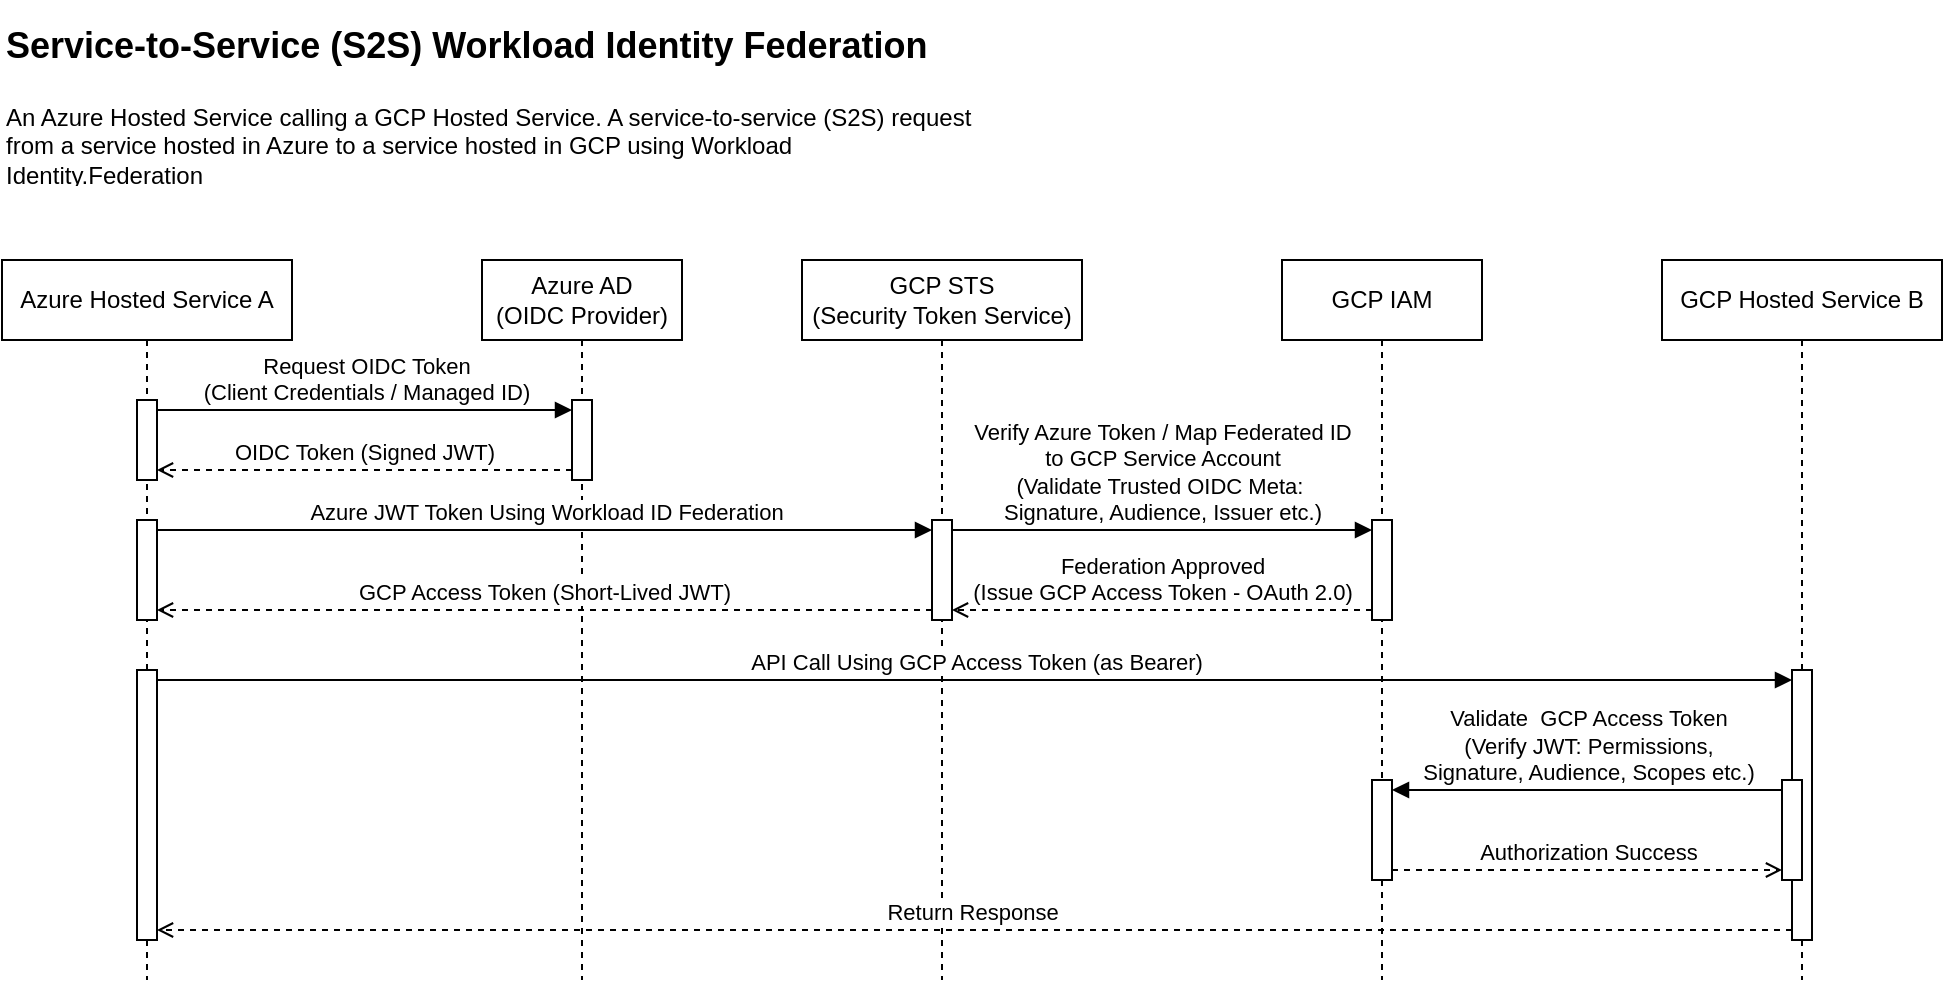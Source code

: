 <mxfile version="28.0.7">
  <diagram name="Page-1" id="HJvJs6pYMaRayR3DsgE3">
    <mxGraphModel dx="1426" dy="725" grid="1" gridSize="10" guides="1" tooltips="1" connect="1" arrows="1" fold="1" page="1" pageScale="1" pageWidth="1100" pageHeight="850" background="#ffffff" math="0" shadow="0">
      <root>
        <mxCell id="0" />
        <mxCell id="1" parent="0" />
        <mxCell id="IfX35u8cwS3Jkw4mED-J-1" value="Azure Hosted Service A" style="shape=umlLifeline;whiteSpace=wrap;html=1;container=1;dropTarget=0;collapsible=0;recursiveResize=0;outlineConnect=0;portConstraint=eastwest;newEdgeStyle={&quot;curved&quot;:0,&quot;rounded&quot;:0};points=[[0,0,0,0,5],[0,1,0,0,-5],[1,0,0,0,5],[1,1,0,0,-5]];perimeter=rectanglePerimeter;targetShapes=umlLifeline;participant=label;" parent="1" vertex="1">
          <mxGeometry x="40" y="160" width="145" height="360" as="geometry" />
        </mxCell>
        <mxCell id="IfX35u8cwS3Jkw4mED-J-7" value="" style="html=1;points=[[0,0,0,0,5],[0,1,0,0,-5],[1,0,0,0,5],[1,1,0,0,-5]];perimeter=orthogonalPerimeter;outlineConnect=0;targetShapes=umlLifeline;portConstraint=eastwest;newEdgeStyle={&quot;curved&quot;:0,&quot;rounded&quot;:0};" parent="IfX35u8cwS3Jkw4mED-J-1" vertex="1">
          <mxGeometry x="67.5" y="70" width="10" height="40" as="geometry" />
        </mxCell>
        <mxCell id="IfX35u8cwS3Jkw4mED-J-24" value="" style="html=1;points=[[0,0,0,0,5],[0,1,0,0,-5],[1,0,0,0,5],[1,1,0,0,-5]];perimeter=orthogonalPerimeter;outlineConnect=0;targetShapes=umlLifeline;portConstraint=eastwest;newEdgeStyle={&quot;curved&quot;:0,&quot;rounded&quot;:0};" parent="IfX35u8cwS3Jkw4mED-J-1" vertex="1">
          <mxGeometry x="67.5" y="130" width="10" height="50" as="geometry" />
        </mxCell>
        <mxCell id="IfX35u8cwS3Jkw4mED-J-35" value="" style="html=1;points=[[0,0,0,0,5],[0,1,0,0,-5],[1,0,0,0,5],[1,1,0,0,-5]];perimeter=orthogonalPerimeter;outlineConnect=0;targetShapes=umlLifeline;portConstraint=eastwest;newEdgeStyle={&quot;curved&quot;:0,&quot;rounded&quot;:0};" parent="IfX35u8cwS3Jkw4mED-J-1" vertex="1">
          <mxGeometry x="67.5" y="205" width="10" height="135" as="geometry" />
        </mxCell>
        <mxCell id="IfX35u8cwS3Jkw4mED-J-2" value="&lt;div&gt;Azure AD&lt;/div&gt;&lt;div&gt;(OIDC Provider)&lt;/div&gt;" style="shape=umlLifeline;perimeter=lifelinePerimeter;whiteSpace=wrap;html=1;container=1;dropTarget=0;collapsible=0;recursiveResize=0;outlineConnect=0;portConstraint=eastwest;newEdgeStyle={&quot;curved&quot;:0,&quot;rounded&quot;:0};" parent="1" vertex="1">
          <mxGeometry x="280" y="160" width="100" height="360" as="geometry" />
        </mxCell>
        <mxCell id="IfX35u8cwS3Jkw4mED-J-13" value="" style="html=1;points=[[0,0,0,0,5],[0,1,0,0,-5],[1,0,0,0,5],[1,1,0,0,-5]];perimeter=orthogonalPerimeter;outlineConnect=0;targetShapes=umlLifeline;portConstraint=eastwest;newEdgeStyle={&quot;curved&quot;:0,&quot;rounded&quot;:0};" parent="IfX35u8cwS3Jkw4mED-J-2" vertex="1">
          <mxGeometry x="45" y="70" width="10" height="40" as="geometry" />
        </mxCell>
        <mxCell id="IfX35u8cwS3Jkw4mED-J-4" value="GCP STS&lt;div&gt;(Security Token Service)&lt;/div&gt;" style="shape=umlLifeline;perimeter=lifelinePerimeter;whiteSpace=wrap;html=1;container=1;dropTarget=0;collapsible=0;recursiveResize=0;outlineConnect=0;portConstraint=eastwest;newEdgeStyle={&quot;curved&quot;:0,&quot;rounded&quot;:0};" parent="1" vertex="1">
          <mxGeometry x="440" y="160" width="140" height="360" as="geometry" />
        </mxCell>
        <mxCell id="IfX35u8cwS3Jkw4mED-J-19" value="" style="html=1;points=[[0,0,0,0,5],[0,1,0,0,-5],[1,0,0,0,5],[1,1,0,0,-5]];perimeter=orthogonalPerimeter;outlineConnect=0;targetShapes=umlLifeline;portConstraint=eastwest;newEdgeStyle={&quot;curved&quot;:0,&quot;rounded&quot;:0};" parent="IfX35u8cwS3Jkw4mED-J-4" vertex="1">
          <mxGeometry x="65" y="130" width="10" height="50" as="geometry" />
        </mxCell>
        <mxCell id="IfX35u8cwS3Jkw4mED-J-5" value="GCP IAM" style="shape=umlLifeline;perimeter=lifelinePerimeter;whiteSpace=wrap;html=1;container=1;dropTarget=0;collapsible=0;recursiveResize=0;outlineConnect=0;portConstraint=eastwest;newEdgeStyle={&quot;curved&quot;:0,&quot;rounded&quot;:0};" parent="1" vertex="1">
          <mxGeometry x="680" y="160" width="100" height="360" as="geometry" />
        </mxCell>
        <mxCell id="IfX35u8cwS3Jkw4mED-J-28" value="" style="html=1;points=[[0,0,0,0,5],[0,1,0,0,-5],[1,0,0,0,5],[1,1,0,0,-5]];perimeter=orthogonalPerimeter;outlineConnect=0;targetShapes=umlLifeline;portConstraint=eastwest;newEdgeStyle={&quot;curved&quot;:0,&quot;rounded&quot;:0};" parent="IfX35u8cwS3Jkw4mED-J-5" vertex="1">
          <mxGeometry x="45" y="130" width="10" height="50" as="geometry" />
        </mxCell>
        <mxCell id="IfX35u8cwS3Jkw4mED-J-38" value="" style="html=1;points=[[0,0,0,0,5],[0,1,0,0,-5],[1,0,0,0,5],[1,1,0,0,-5]];perimeter=orthogonalPerimeter;outlineConnect=0;targetShapes=umlLifeline;portConstraint=eastwest;newEdgeStyle={&quot;curved&quot;:0,&quot;rounded&quot;:0};" parent="IfX35u8cwS3Jkw4mED-J-5" vertex="1">
          <mxGeometry x="45" y="260" width="10" height="50" as="geometry" />
        </mxCell>
        <mxCell id="IfX35u8cwS3Jkw4mED-J-6" value="GCP Hosted Service B" style="shape=umlLifeline;perimeter=lifelinePerimeter;whiteSpace=wrap;html=1;container=1;dropTarget=0;collapsible=0;recursiveResize=0;outlineConnect=0;portConstraint=eastwest;newEdgeStyle={&quot;curved&quot;:0,&quot;rounded&quot;:0};" parent="1" vertex="1">
          <mxGeometry x="870" y="160" width="140" height="360" as="geometry" />
        </mxCell>
        <mxCell id="IfX35u8cwS3Jkw4mED-J-37" value="" style="html=1;points=[[0,0,0,0,5],[0,1,0,0,-5],[1,0,0,0,5],[1,1,0,0,-5]];perimeter=orthogonalPerimeter;outlineConnect=0;targetShapes=umlLifeline;portConstraint=eastwest;newEdgeStyle={&quot;curved&quot;:0,&quot;rounded&quot;:0};" parent="IfX35u8cwS3Jkw4mED-J-6" vertex="1">
          <mxGeometry x="65" y="205" width="10" height="135" as="geometry" />
        </mxCell>
        <mxCell id="IARDQXrho0BfnOGG31uQ-1" value="" style="html=1;points=[[0,0,0,0,5],[0,1,0,0,-5],[1,0,0,0,5],[1,1,0,0,-5]];perimeter=orthogonalPerimeter;outlineConnect=0;targetShapes=umlLifeline;portConstraint=eastwest;newEdgeStyle={&quot;curved&quot;:0,&quot;rounded&quot;:0};" parent="IfX35u8cwS3Jkw4mED-J-6" vertex="1">
          <mxGeometry x="60" y="260" width="10" height="50" as="geometry" />
        </mxCell>
        <mxCell id="IfX35u8cwS3Jkw4mED-J-17" value="&lt;div&gt;Request OIDC Token&lt;/div&gt;&lt;div&gt;(Client Credentials / Managed ID)&lt;/div&gt;" style="html=1;verticalAlign=bottom;endArrow=block;curved=0;rounded=0;entryX=0;entryY=0;entryDx=0;entryDy=5;entryPerimeter=0;exitX=1;exitY=0;exitDx=0;exitDy=5;exitPerimeter=0;" parent="1" source="IfX35u8cwS3Jkw4mED-J-7" target="IfX35u8cwS3Jkw4mED-J-13" edge="1">
          <mxGeometry width="80" relative="1" as="geometry">
            <mxPoint x="100" y="215" as="sourcePoint" />
            <mxPoint x="315" y="240" as="targetPoint" />
          </mxGeometry>
        </mxCell>
        <mxCell id="IfX35u8cwS3Jkw4mED-J-18" value="OIDC Token (Signed JWT)" style="html=1;verticalAlign=bottom;endArrow=open;dashed=1;curved=0;rounded=0;exitX=0;exitY=1;exitDx=0;exitDy=-5;exitPerimeter=0;entryX=1;entryY=1;entryDx=0;entryDy=-5;entryPerimeter=0;" parent="1" source="IfX35u8cwS3Jkw4mED-J-13" target="IfX35u8cwS3Jkw4mED-J-7" edge="1">
          <mxGeometry x="0.003" relative="1" as="geometry">
            <mxPoint x="319.5" y="270" as="sourcePoint" />
            <mxPoint x="100" y="285" as="targetPoint" />
            <mxPoint as="offset" />
          </mxGeometry>
        </mxCell>
        <mxCell id="IfX35u8cwS3Jkw4mED-J-26" value="Azure JWT Token Using Workload ID Federation" style="html=1;verticalAlign=bottom;endArrow=block;curved=0;rounded=0;exitX=1;exitY=0;exitDx=0;exitDy=5;exitPerimeter=0;entryX=0;entryY=0;entryDx=0;entryDy=5;entryPerimeter=0;" parent="1" source="IfX35u8cwS3Jkw4mED-J-24" target="IfX35u8cwS3Jkw4mED-J-19" edge="1">
          <mxGeometry width="80" relative="1" as="geometry">
            <mxPoint x="330" y="320" as="sourcePoint" />
            <mxPoint x="410" y="320" as="targetPoint" />
          </mxGeometry>
        </mxCell>
        <mxCell id="IfX35u8cwS3Jkw4mED-J-27" value="&lt;div&gt;Verify Azure Token / Map Federated ID&lt;/div&gt;&lt;div&gt;to GCP Service Account&lt;/div&gt;&lt;div&gt;(Validate Trusted OIDC Meta:&amp;nbsp;&lt;/div&gt;&lt;div&gt;Signature, Audience, Issuer etc.)&lt;/div&gt;" style="html=1;verticalAlign=bottom;endArrow=block;curved=0;rounded=0;exitX=1;exitY=0;exitDx=0;exitDy=5;exitPerimeter=0;entryX=0;entryY=0;entryDx=0;entryDy=5;entryPerimeter=0;" parent="1" source="IfX35u8cwS3Jkw4mED-J-19" target="IfX35u8cwS3Jkw4mED-J-28" edge="1">
          <mxGeometry width="80" relative="1" as="geometry">
            <mxPoint x="526.25" y="309.5" as="sourcePoint" />
            <mxPoint x="620" y="300" as="targetPoint" />
          </mxGeometry>
        </mxCell>
        <mxCell id="IfX35u8cwS3Jkw4mED-J-29" value="Federation Approved&lt;div&gt;(Issue GCP Access Token - OAuth 2.0)&lt;/div&gt;" style="html=1;verticalAlign=bottom;endArrow=open;dashed=1;curved=0;rounded=0;entryX=1;entryY=1;entryDx=0;entryDy=-5;entryPerimeter=0;exitX=0;exitY=1;exitDx=0;exitDy=-5;exitPerimeter=0;" parent="1" source="IfX35u8cwS3Jkw4mED-J-28" target="IfX35u8cwS3Jkw4mED-J-19" edge="1">
          <mxGeometry x="0.003" relative="1" as="geometry">
            <mxPoint x="717" y="400" as="sourcePoint" />
            <mxPoint x="530" y="400" as="targetPoint" />
            <mxPoint as="offset" />
          </mxGeometry>
        </mxCell>
        <mxCell id="IfX35u8cwS3Jkw4mED-J-32" value="GCP Access Token (Short-Lived JWT)" style="html=1;verticalAlign=bottom;endArrow=open;dashed=1;curved=0;rounded=0;exitX=0;exitY=1;exitDx=0;exitDy=-5;exitPerimeter=0;entryX=1;entryY=1;entryDx=0;entryDy=-5;entryPerimeter=0;" parent="1" source="IfX35u8cwS3Jkw4mED-J-19" target="IfX35u8cwS3Jkw4mED-J-24" edge="1">
          <mxGeometry x="0.003" relative="1" as="geometry">
            <mxPoint x="450" y="340" as="sourcePoint" />
            <mxPoint x="200" y="340" as="targetPoint" />
            <mxPoint as="offset" />
          </mxGeometry>
        </mxCell>
        <mxCell id="IfX35u8cwS3Jkw4mED-J-36" value="API Call Using GCP Access Token (as Bearer)" style="html=1;verticalAlign=bottom;endArrow=block;curved=0;rounded=0;exitX=1;exitY=0;exitDx=0;exitDy=5;exitPerimeter=0;" parent="1" source="IfX35u8cwS3Jkw4mED-J-35" target="IfX35u8cwS3Jkw4mED-J-37" edge="1">
          <mxGeometry x="0.001" width="80" relative="1" as="geometry">
            <mxPoint x="170" y="320" as="sourcePoint" />
            <mxPoint x="750" y="380" as="targetPoint" />
            <mxPoint as="offset" />
          </mxGeometry>
        </mxCell>
        <mxCell id="IfX35u8cwS3Jkw4mED-J-40" value="&lt;div&gt;Validate&amp;nbsp; GCP Access Token&lt;/div&gt;&lt;div&gt;(Verify JWT: Permissions,&lt;/div&gt;&lt;div&gt;Signature, Audience, Scopes etc.)&lt;/div&gt;" style="html=1;verticalAlign=bottom;endArrow=block;curved=0;rounded=0;entryX=1;entryY=0;entryDx=0;entryDy=5;entryPerimeter=0;exitX=0;exitY=0;exitDx=0;exitDy=5;exitPerimeter=0;" parent="1" source="IARDQXrho0BfnOGG31uQ-1" target="IfX35u8cwS3Jkw4mED-J-38" edge="1">
          <mxGeometry x="-0.002" width="80" relative="1" as="geometry">
            <mxPoint x="920" y="425" as="sourcePoint" />
            <mxPoint x="970" y="420" as="targetPoint" />
            <mxPoint as="offset" />
          </mxGeometry>
        </mxCell>
        <mxCell id="IfX35u8cwS3Jkw4mED-J-41" value="Authorization Success" style="html=1;verticalAlign=bottom;endArrow=open;dashed=1;curved=0;rounded=0;exitX=1;exitY=1;exitDx=0;exitDy=-5;exitPerimeter=0;entryX=0;entryY=1;entryDx=0;entryDy=-5;entryPerimeter=0;" parent="1" source="IfX35u8cwS3Jkw4mED-J-38" target="IARDQXrho0BfnOGG31uQ-1" edge="1">
          <mxGeometry x="0.003" relative="1" as="geometry">
            <mxPoint x="900" y="520" as="sourcePoint" />
            <mxPoint x="920" y="460" as="targetPoint" />
            <mxPoint as="offset" />
          </mxGeometry>
        </mxCell>
        <mxCell id="IfX35u8cwS3Jkw4mED-J-42" value="Return Response" style="html=1;verticalAlign=bottom;endArrow=open;dashed=1;curved=0;rounded=0;exitX=0;exitY=1;exitDx=0;exitDy=-5;exitPerimeter=0;entryX=1;entryY=1;entryDx=0;entryDy=-5;entryPerimeter=0;" parent="1" source="IfX35u8cwS3Jkw4mED-J-37" target="IfX35u8cwS3Jkw4mED-J-35" edge="1">
          <mxGeometry x="0.003" relative="1" as="geometry">
            <mxPoint x="827" y="490" as="sourcePoint" />
            <mxPoint x="500" y="490" as="targetPoint" />
            <mxPoint as="offset" />
          </mxGeometry>
        </mxCell>
        <mxCell id="VE8aZIl63zwmvPPROk4E-25" value="&lt;h1 style=&quot;margin-top: 0px;&quot;&gt;&lt;font style=&quot;font-size: 18px;&quot;&gt;Service-to-Service (S2S) Workload Identity Federation&lt;/font&gt;&lt;/h1&gt;&lt;p&gt;An Azure Hosted Service calling a GCP Hosted Service. A service-to-service (S2S) request from a service hosted in Azure to a service hosted in GCP using Workload Identity.Federation&lt;/p&gt;" style="text;html=1;whiteSpace=wrap;overflow=hidden;rounded=0;" parent="1" vertex="1">
          <mxGeometry x="40" y="30" width="490" height="90" as="geometry" />
        </mxCell>
      </root>
    </mxGraphModel>
  </diagram>
</mxfile>
